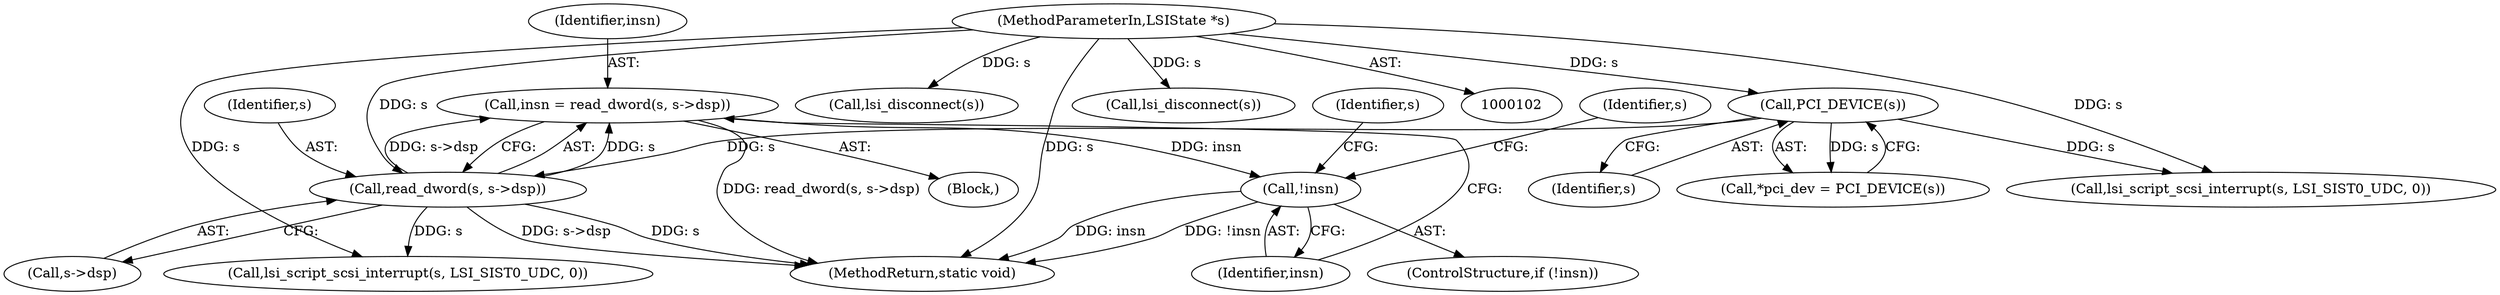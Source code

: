 digraph "0_qemu_de594e47659029316bbf9391efb79da0a1a08e08@API" {
"1000155" [label="(Call,insn = read_dword(s, s->dsp))"];
"1000157" [label="(Call,read_dword(s, s->dsp))"];
"1000108" [label="(Call,PCI_DEVICE(s))"];
"1000103" [label="(MethodParameterIn,LSIState *s)"];
"1000163" [label="(Call,!insn)"];
"1000204" [label="(MethodReturn,static void)"];
"1000109" [label="(Identifier,s)"];
"1000151" [label="(Call,lsi_disconnect(s))"];
"1000147" [label="(Call,lsi_script_scsi_interrupt(s, LSI_SIST0_UDC, 0))"];
"1000162" [label="(ControlStructure,if (!insn))"];
"1000156" [label="(Identifier,insn)"];
"1000164" [label="(Identifier,insn)"];
"1000177" [label="(Call,lsi_script_scsi_interrupt(s, LSI_SIST0_UDC, 0))"];
"1000157" [label="(Call,read_dword(s, s->dsp))"];
"1000159" [label="(Call,s->dsp)"];
"1000170" [label="(Identifier,s)"];
"1000163" [label="(Call,!insn)"];
"1000104" [label="(Block,)"];
"1000188" [label="(Identifier,s)"];
"1000106" [label="(Call,*pci_dev = PCI_DEVICE(s))"];
"1000155" [label="(Call,insn = read_dword(s, s->dsp))"];
"1000158" [label="(Identifier,s)"];
"1000108" [label="(Call,PCI_DEVICE(s))"];
"1000103" [label="(MethodParameterIn,LSIState *s)"];
"1000181" [label="(Call,lsi_disconnect(s))"];
"1000155" -> "1000104"  [label="AST: "];
"1000155" -> "1000157"  [label="CFG: "];
"1000156" -> "1000155"  [label="AST: "];
"1000157" -> "1000155"  [label="AST: "];
"1000164" -> "1000155"  [label="CFG: "];
"1000155" -> "1000204"  [label="DDG: read_dword(s, s->dsp)"];
"1000157" -> "1000155"  [label="DDG: s"];
"1000157" -> "1000155"  [label="DDG: s->dsp"];
"1000155" -> "1000163"  [label="DDG: insn"];
"1000157" -> "1000159"  [label="CFG: "];
"1000158" -> "1000157"  [label="AST: "];
"1000159" -> "1000157"  [label="AST: "];
"1000157" -> "1000204"  [label="DDG: s->dsp"];
"1000157" -> "1000204"  [label="DDG: s"];
"1000108" -> "1000157"  [label="DDG: s"];
"1000103" -> "1000157"  [label="DDG: s"];
"1000157" -> "1000177"  [label="DDG: s"];
"1000108" -> "1000106"  [label="AST: "];
"1000108" -> "1000109"  [label="CFG: "];
"1000109" -> "1000108"  [label="AST: "];
"1000106" -> "1000108"  [label="CFG: "];
"1000108" -> "1000106"  [label="DDG: s"];
"1000103" -> "1000108"  [label="DDG: s"];
"1000108" -> "1000147"  [label="DDG: s"];
"1000103" -> "1000102"  [label="AST: "];
"1000103" -> "1000204"  [label="DDG: s"];
"1000103" -> "1000147"  [label="DDG: s"];
"1000103" -> "1000151"  [label="DDG: s"];
"1000103" -> "1000177"  [label="DDG: s"];
"1000103" -> "1000181"  [label="DDG: s"];
"1000163" -> "1000162"  [label="AST: "];
"1000163" -> "1000164"  [label="CFG: "];
"1000164" -> "1000163"  [label="AST: "];
"1000170" -> "1000163"  [label="CFG: "];
"1000188" -> "1000163"  [label="CFG: "];
"1000163" -> "1000204"  [label="DDG: !insn"];
"1000163" -> "1000204"  [label="DDG: insn"];
}
